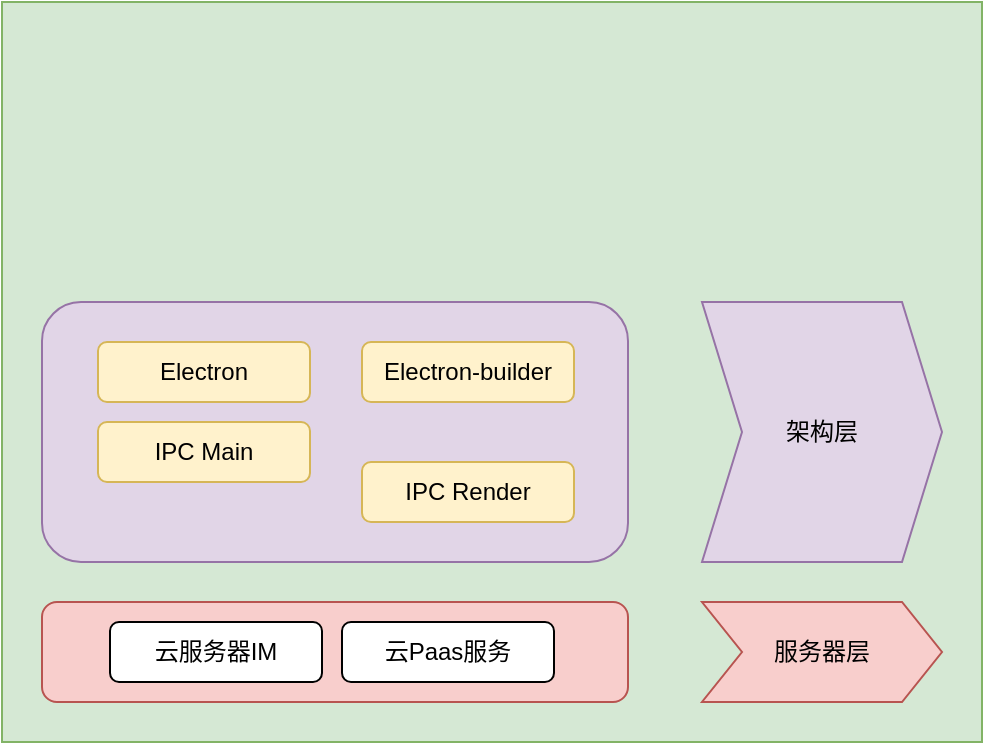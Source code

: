 <mxfile version="21.3.5" type="github">
  <diagram name="第 1 页" id="nkKFOPss-8CRhdRxjxcX">
    <mxGraphModel dx="760" dy="426" grid="1" gridSize="10" guides="1" tooltips="1" connect="1" arrows="1" fold="1" page="1" pageScale="1" pageWidth="827" pageHeight="1169" math="0" shadow="0">
      <root>
        <mxCell id="0" />
        <mxCell id="1" parent="0" />
        <mxCell id="2UQits-GJqBjEGgYUCRo-6" value="" style="rounded=0;whiteSpace=wrap;html=1;fillColor=#d5e8d4;strokeColor=#82b366;" vertex="1" parent="1">
          <mxGeometry x="260" y="60" width="490" height="370" as="geometry" />
        </mxCell>
        <mxCell id="2UQits-GJqBjEGgYUCRo-4" value="" style="rounded=1;whiteSpace=wrap;html=1;fillColor=#f8cecc;strokeColor=#b85450;" vertex="1" parent="1">
          <mxGeometry x="280" y="360" width="293" height="50" as="geometry" />
        </mxCell>
        <mxCell id="2UQits-GJqBjEGgYUCRo-2" value="云服务器IM" style="rounded=1;whiteSpace=wrap;html=1;" vertex="1" parent="1">
          <mxGeometry x="314" y="370" width="106" height="30" as="geometry" />
        </mxCell>
        <mxCell id="2UQits-GJqBjEGgYUCRo-3" value="云Paas服务" style="rounded=1;whiteSpace=wrap;html=1;" vertex="1" parent="1">
          <mxGeometry x="430" y="370" width="106" height="30" as="geometry" />
        </mxCell>
        <mxCell id="2UQits-GJqBjEGgYUCRo-5" value="服务器层" style="shape=step;perimeter=stepPerimeter;whiteSpace=wrap;html=1;fixedSize=1;fillColor=#f8cecc;strokeColor=#b85450;" vertex="1" parent="1">
          <mxGeometry x="610" y="360" width="120" height="50" as="geometry" />
        </mxCell>
        <mxCell id="2UQits-GJqBjEGgYUCRo-7" value="架构层" style="shape=step;perimeter=stepPerimeter;whiteSpace=wrap;html=1;fixedSize=1;fillColor=#e1d5e7;strokeColor=#9673a6;" vertex="1" parent="1">
          <mxGeometry x="610" y="210" width="120" height="130" as="geometry" />
        </mxCell>
        <mxCell id="2UQits-GJqBjEGgYUCRo-9" value="" style="rounded=1;whiteSpace=wrap;html=1;fillColor=#e1d5e7;strokeColor=#9673a6;" vertex="1" parent="1">
          <mxGeometry x="280" y="210" width="293" height="130" as="geometry" />
        </mxCell>
        <mxCell id="2UQits-GJqBjEGgYUCRo-10" value="Electron" style="rounded=1;whiteSpace=wrap;html=1;fillColor=#fff2cc;strokeColor=#d6b656;" vertex="1" parent="1">
          <mxGeometry x="308" y="230" width="106" height="30" as="geometry" />
        </mxCell>
        <mxCell id="2UQits-GJqBjEGgYUCRo-11" value="Electron-builder" style="rounded=1;whiteSpace=wrap;html=1;fillColor=#fff2cc;strokeColor=#d6b656;" vertex="1" parent="1">
          <mxGeometry x="440" y="230" width="106" height="30" as="geometry" />
        </mxCell>
        <mxCell id="2UQits-GJqBjEGgYUCRo-12" value="IPC Main" style="rounded=1;whiteSpace=wrap;html=1;fillColor=#fff2cc;strokeColor=#d6b656;" vertex="1" parent="1">
          <mxGeometry x="308" y="270" width="106" height="30" as="geometry" />
        </mxCell>
        <mxCell id="2UQits-GJqBjEGgYUCRo-13" value="IPC Render" style="rounded=1;whiteSpace=wrap;html=1;fillColor=#fff2cc;strokeColor=#d6b656;" vertex="1" parent="1">
          <mxGeometry x="440" y="290" width="106" height="30" as="geometry" />
        </mxCell>
      </root>
    </mxGraphModel>
  </diagram>
</mxfile>
